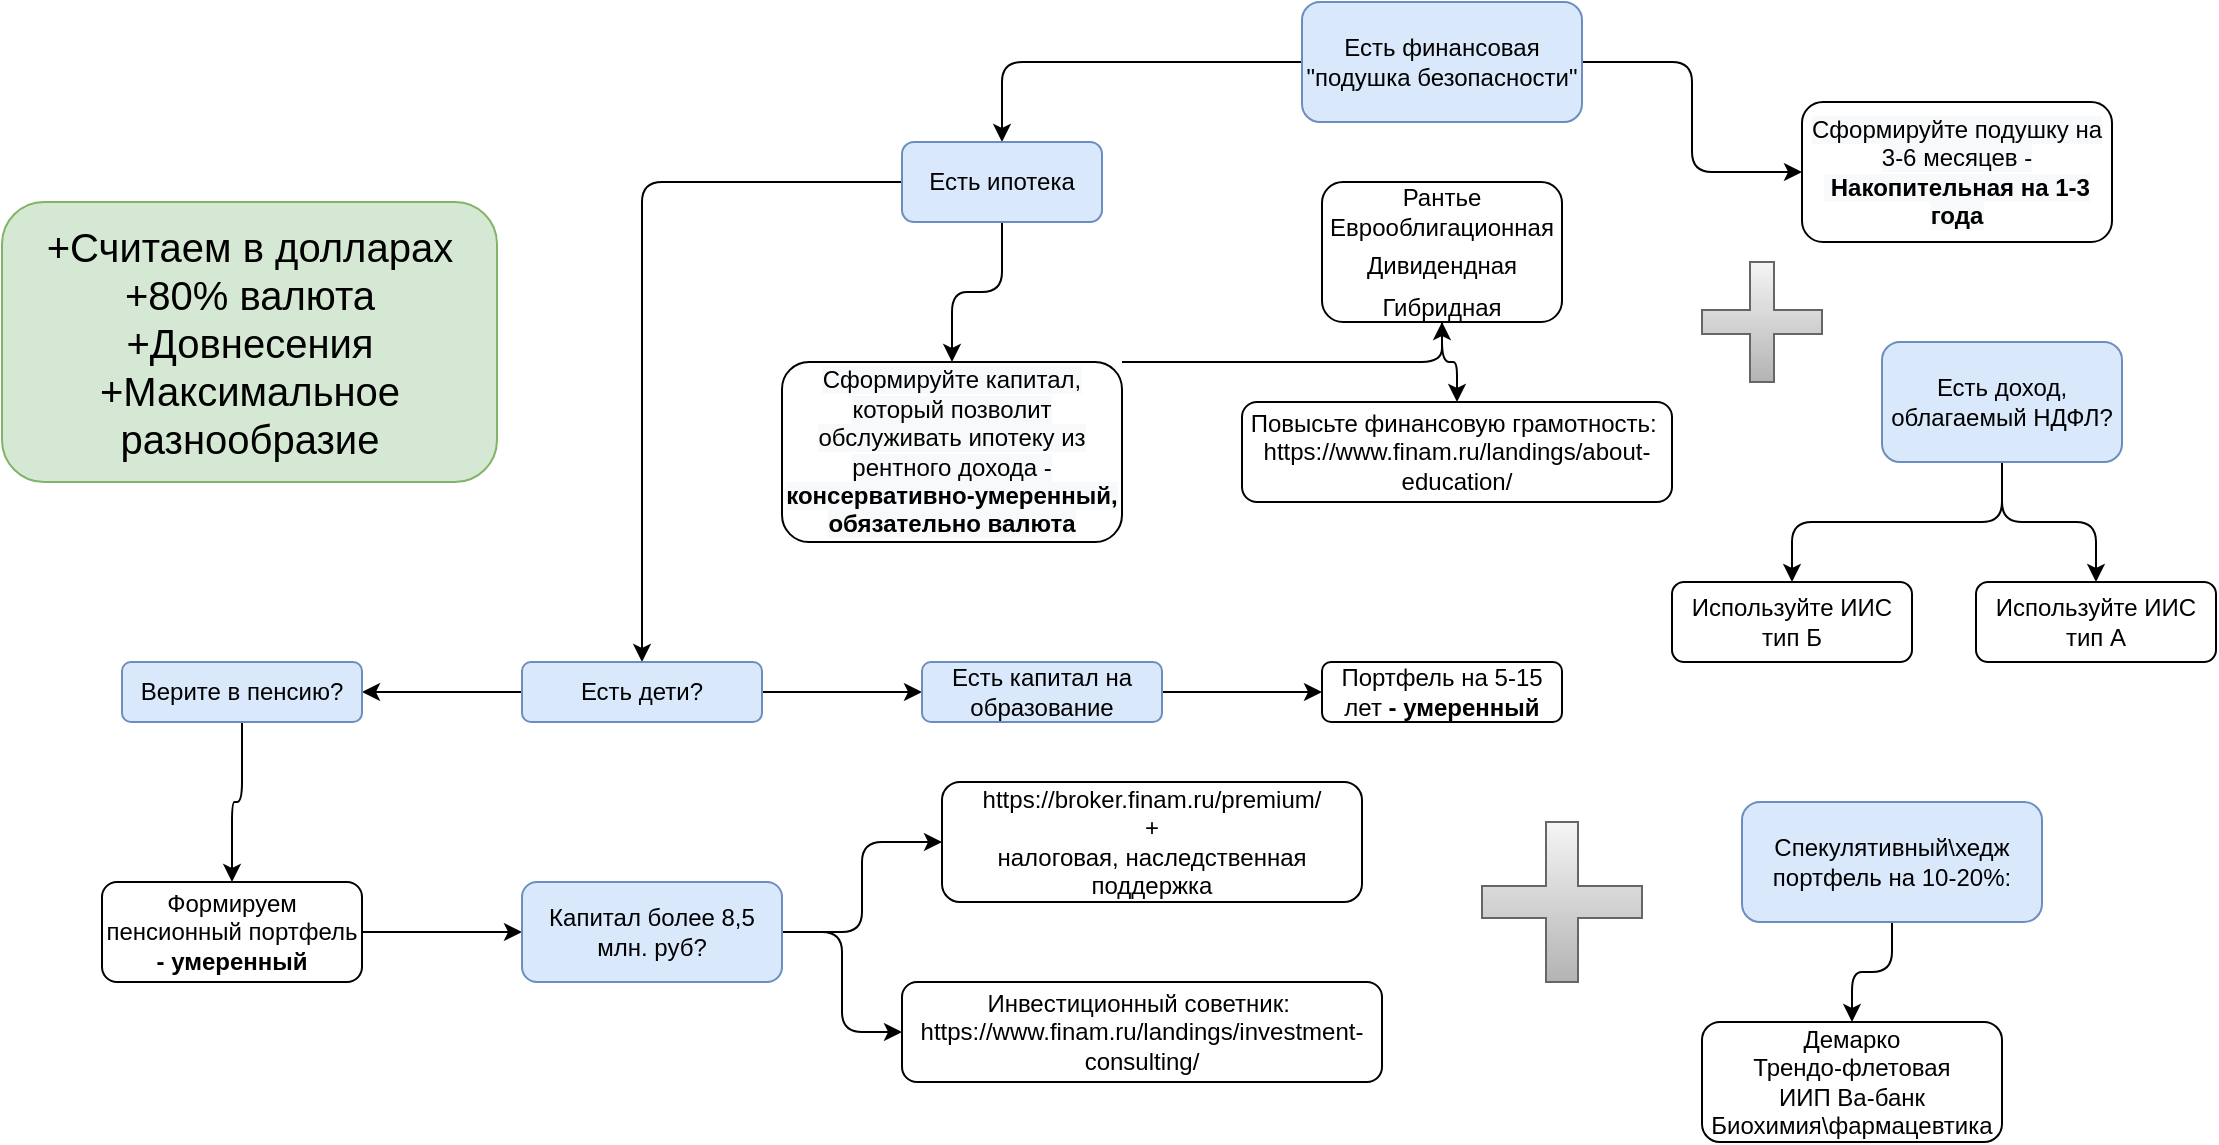 <mxfile version="14.2.9" type="github">
  <diagram id="C5RBs43oDa-KdzZeNtuy" name="Page-1">
    <mxGraphModel dx="2249" dy="715" grid="1" gridSize="10" guides="1" tooltips="1" connect="1" arrows="1" fold="1" page="1" pageScale="1" pageWidth="827" pageHeight="1169" math="0" shadow="0">
      <root>
        <mxCell id="WIyWlLk6GJQsqaUBKTNV-0" />
        <mxCell id="WIyWlLk6GJQsqaUBKTNV-1" parent="WIyWlLk6GJQsqaUBKTNV-0" />
        <mxCell id="j4OwykT1YIiqYT3F0PSi-14" value="" style="edgeStyle=orthogonalEdgeStyle;curved=0;rounded=1;sketch=0;orthogonalLoop=1;jettySize=auto;html=1;" edge="1" parent="WIyWlLk6GJQsqaUBKTNV-1" source="WIyWlLk6GJQsqaUBKTNV-3" target="j4OwykT1YIiqYT3F0PSi-13">
          <mxGeometry relative="1" as="geometry" />
        </mxCell>
        <mxCell id="j4OwykT1YIiqYT3F0PSi-21" value="" style="edgeStyle=orthogonalEdgeStyle;curved=0;rounded=1;sketch=0;orthogonalLoop=1;jettySize=auto;html=1;" edge="1" parent="WIyWlLk6GJQsqaUBKTNV-1" source="WIyWlLk6GJQsqaUBKTNV-3" target="j4OwykT1YIiqYT3F0PSi-20">
          <mxGeometry relative="1" as="geometry" />
        </mxCell>
        <mxCell id="WIyWlLk6GJQsqaUBKTNV-3" value="&lt;font style=&quot;font-size: 12px&quot;&gt;Есть финансовая &quot;подушка безопасности&quot;&lt;/font&gt;" style="rounded=1;whiteSpace=wrap;html=1;fontSize=12;glass=0;strokeWidth=1;shadow=0;fillColor=#dae8fc;strokeColor=#6c8ebf;" parent="WIyWlLk6GJQsqaUBKTNV-1" vertex="1">
          <mxGeometry x="370" y="10" width="140" height="60" as="geometry" />
        </mxCell>
        <mxCell id="j4OwykT1YIiqYT3F0PSi-12" value="" style="edgeStyle=orthogonalEdgeStyle;curved=0;rounded=1;sketch=0;orthogonalLoop=1;jettySize=auto;html=1;" edge="1" parent="WIyWlLk6GJQsqaUBKTNV-1" source="j4OwykT1YIiqYT3F0PSi-10" target="j4OwykT1YIiqYT3F0PSi-11">
          <mxGeometry relative="1" as="geometry" />
        </mxCell>
        <mxCell id="j4OwykT1YIiqYT3F0PSi-18" value="" style="edgeStyle=orthogonalEdgeStyle;curved=0;rounded=1;sketch=0;orthogonalLoop=1;jettySize=auto;html=1;" edge="1" parent="WIyWlLk6GJQsqaUBKTNV-1" source="j4OwykT1YIiqYT3F0PSi-10" target="j4OwykT1YIiqYT3F0PSi-17">
          <mxGeometry relative="1" as="geometry" />
        </mxCell>
        <mxCell id="j4OwykT1YIiqYT3F0PSi-10" value="&lt;font style=&quot;font-size: 12px&quot;&gt;Есть доход, облагаемый НДФЛ?&lt;/font&gt;" style="rounded=1;whiteSpace=wrap;html=1;fontSize=12;glass=0;strokeWidth=1;shadow=0;fillColor=#dae8fc;strokeColor=#6c8ebf;" vertex="1" parent="WIyWlLk6GJQsqaUBKTNV-1">
          <mxGeometry x="660" y="180" width="120" height="60" as="geometry" />
        </mxCell>
        <mxCell id="j4OwykT1YIiqYT3F0PSi-11" value="&lt;font style=&quot;font-size: 12px&quot;&gt;Используйте ИИС тип А&lt;/font&gt;" style="rounded=1;whiteSpace=wrap;html=1;fontSize=12;glass=0;strokeWidth=1;shadow=0;" vertex="1" parent="WIyWlLk6GJQsqaUBKTNV-1">
          <mxGeometry x="707" y="300" width="120" height="40" as="geometry" />
        </mxCell>
        <mxCell id="j4OwykT1YIiqYT3F0PSi-13" value="&lt;font style=&quot;font-size: 12px&quot;&gt;&lt;span style=&quot;color: rgb(0 , 0 , 0) ; font-family: &amp;#34;helvetica&amp;#34; ; font-style: normal ; font-weight: 400 ; letter-spacing: normal ; text-align: center ; text-indent: 0px ; text-transform: none ; word-spacing: 0px ; background-color: rgb(248 , 249 , 250) ; display: inline ; float: none&quot;&gt;Сформируйте подушку на 3-6 месяцев -&lt;span&gt;&amp;nbsp;&lt;/span&gt;&lt;/span&gt;&lt;b style=&quot;color: rgb(0 , 0 , 0) ; font-family: &amp;#34;helvetica&amp;#34; ; font-style: normal ; letter-spacing: normal ; text-align: center ; text-indent: 0px ; text-transform: none ; word-spacing: 0px ; background-color: rgb(248 , 249 , 250)&quot;&gt;Накопительная на 1-3 года&lt;/b&gt;&lt;br&gt;&lt;/font&gt;" style="whiteSpace=wrap;html=1;rounded=1;shadow=0;strokeWidth=1;glass=0;" vertex="1" parent="WIyWlLk6GJQsqaUBKTNV-1">
          <mxGeometry x="620" y="60" width="155" height="70" as="geometry" />
        </mxCell>
        <mxCell id="j4OwykT1YIiqYT3F0PSi-17" value="&lt;font style=&quot;font-size: 12px&quot;&gt;Используйте ИИС тип Б&lt;/font&gt;" style="rounded=1;whiteSpace=wrap;html=1;fontSize=12;glass=0;strokeWidth=1;shadow=0;" vertex="1" parent="WIyWlLk6GJQsqaUBKTNV-1">
          <mxGeometry x="555" y="300" width="120" height="40" as="geometry" />
        </mxCell>
        <mxCell id="j4OwykT1YIiqYT3F0PSi-19" value="&lt;span style=&quot;font-size: 26px&quot;&gt;&lt;br&gt;&lt;/span&gt;" style="edgeLabel;html=1;align=center;verticalAlign=middle;resizable=0;points=[];" vertex="1" connectable="0" parent="WIyWlLk6GJQsqaUBKTNV-1">
          <mxGeometry x="270" y="30" as="geometry">
            <mxPoint x="38" y="166" as="offset" />
          </mxGeometry>
        </mxCell>
        <mxCell id="j4OwykT1YIiqYT3F0PSi-33" value="" style="edgeStyle=orthogonalEdgeStyle;curved=0;rounded=1;sketch=0;orthogonalLoop=1;jettySize=auto;html=1;" edge="1" parent="WIyWlLk6GJQsqaUBKTNV-1" source="j4OwykT1YIiqYT3F0PSi-20" target="j4OwykT1YIiqYT3F0PSi-32">
          <mxGeometry relative="1" as="geometry" />
        </mxCell>
        <mxCell id="j4OwykT1YIiqYT3F0PSi-40" value="" style="edgeStyle=orthogonalEdgeStyle;curved=0;rounded=1;sketch=0;orthogonalLoop=1;jettySize=auto;html=1;" edge="1" parent="WIyWlLk6GJQsqaUBKTNV-1" source="j4OwykT1YIiqYT3F0PSi-20" target="j4OwykT1YIiqYT3F0PSi-39">
          <mxGeometry relative="1" as="geometry" />
        </mxCell>
        <mxCell id="j4OwykT1YIiqYT3F0PSi-20" value="&lt;font style=&quot;font-size: 12px&quot;&gt;Есть ипотека&lt;/font&gt;" style="rounded=1;whiteSpace=wrap;html=1;fontSize=12;glass=0;strokeWidth=1;shadow=0;fillColor=#dae8fc;strokeColor=#6c8ebf;" vertex="1" parent="WIyWlLk6GJQsqaUBKTNV-1">
          <mxGeometry x="170" y="80" width="100" height="40" as="geometry" />
        </mxCell>
        <mxCell id="j4OwykT1YIiqYT3F0PSi-28" value="Повысьте финансовую грамотность:&amp;nbsp;&lt;br&gt;https://www.finam.ru/landings/about-education/" style="whiteSpace=wrap;html=1;rounded=1;shadow=0;strokeWidth=1;glass=0;" vertex="1" parent="WIyWlLk6GJQsqaUBKTNV-1">
          <mxGeometry x="340" y="210" width="215" height="50" as="geometry" />
        </mxCell>
        <mxCell id="j4OwykT1YIiqYT3F0PSi-35" value="" style="edgeStyle=orthogonalEdgeStyle;curved=0;rounded=1;sketch=0;orthogonalLoop=1;jettySize=auto;html=1;" edge="1" parent="WIyWlLk6GJQsqaUBKTNV-1" source="j4OwykT1YIiqYT3F0PSi-30" target="j4OwykT1YIiqYT3F0PSi-28">
          <mxGeometry relative="1" as="geometry" />
        </mxCell>
        <mxCell id="j4OwykT1YIiqYT3F0PSi-30" value="&lt;font&gt;Рантье&lt;br&gt;Еврооблигационная&lt;br&gt;&lt;/font&gt;&lt;h2 class=&quot;b-main-title float_left&quot; style=&quot;outline: none ; margin: 0px ; padding: 0px 0px 4px ; font-weight: normal ; font-stretch: normal ; line-height: 1.2 ; font-family: &amp;#34;arial&amp;#34; , sans-serif ; background-color: rgb(255 , 255 , 255)&quot;&gt;&lt;span style=&quot;font-size: 12px&quot;&gt;Дивидендная&lt;/span&gt;&lt;/h2&gt;&lt;div&gt;Гибридная&lt;/div&gt;" style="whiteSpace=wrap;html=1;rounded=1;shadow=0;strokeWidth=1;glass=0;" vertex="1" parent="WIyWlLk6GJQsqaUBKTNV-1">
          <mxGeometry x="380" y="100" width="120" height="70" as="geometry" />
        </mxCell>
        <mxCell id="j4OwykT1YIiqYT3F0PSi-34" value="" style="edgeStyle=orthogonalEdgeStyle;curved=0;rounded=1;sketch=0;orthogonalLoop=1;jettySize=auto;html=1;" edge="1" parent="WIyWlLk6GJQsqaUBKTNV-1" source="j4OwykT1YIiqYT3F0PSi-32" target="j4OwykT1YIiqYT3F0PSi-30">
          <mxGeometry relative="1" as="geometry">
            <Array as="points">
              <mxPoint x="440" y="190" />
            </Array>
          </mxGeometry>
        </mxCell>
        <mxCell id="j4OwykT1YIiqYT3F0PSi-32" value="&lt;span style=&quot;color: rgb(0 , 0 , 0) ; font-family: &amp;#34;helvetica&amp;#34; ; font-size: 12px ; font-style: normal ; font-weight: 400 ; letter-spacing: normal ; text-align: center ; text-indent: 0px ; text-transform: none ; word-spacing: 0px ; background-color: rgb(248 , 249 , 250) ; display: inline ; float: none&quot;&gt;Сформируйте капитал, который позволит обслуживать ипотеку из рентного дохода - &lt;/span&gt;&lt;span style=&quot;color: rgb(0 , 0 , 0) ; font-family: &amp;#34;helvetica&amp;#34; ; font-size: 12px ; font-style: normal ; letter-spacing: normal ; text-align: center ; text-indent: 0px ; text-transform: none ; word-spacing: 0px ; background-color: rgb(248 , 249 , 250) ; display: inline ; float: none&quot;&gt;&lt;b&gt;консервативно-умеренный, обязательно валюта&lt;/b&gt;&lt;/span&gt;" style="whiteSpace=wrap;html=1;rounded=1;shadow=0;strokeWidth=1;glass=0;" vertex="1" parent="WIyWlLk6GJQsqaUBKTNV-1">
          <mxGeometry x="110" y="190" width="170" height="90" as="geometry" />
        </mxCell>
        <mxCell id="j4OwykT1YIiqYT3F0PSi-42" value="" style="edgeStyle=orthogonalEdgeStyle;curved=0;rounded=1;sketch=0;orthogonalLoop=1;jettySize=auto;html=1;" edge="1" parent="WIyWlLk6GJQsqaUBKTNV-1" source="j4OwykT1YIiqYT3F0PSi-39" target="j4OwykT1YIiqYT3F0PSi-41">
          <mxGeometry relative="1" as="geometry" />
        </mxCell>
        <mxCell id="j4OwykT1YIiqYT3F0PSi-44" value="" style="edgeStyle=orthogonalEdgeStyle;curved=0;rounded=1;sketch=0;orthogonalLoop=1;jettySize=auto;html=1;" edge="1" parent="WIyWlLk6GJQsqaUBKTNV-1" source="j4OwykT1YIiqYT3F0PSi-39" target="j4OwykT1YIiqYT3F0PSi-43">
          <mxGeometry relative="1" as="geometry" />
        </mxCell>
        <mxCell id="j4OwykT1YIiqYT3F0PSi-39" value="Есть дети?" style="rounded=1;whiteSpace=wrap;html=1;fontSize=12;glass=0;strokeWidth=1;shadow=0;fillColor=#dae8fc;strokeColor=#6c8ebf;" vertex="1" parent="WIyWlLk6GJQsqaUBKTNV-1">
          <mxGeometry x="-20" y="340" width="120" height="30" as="geometry" />
        </mxCell>
        <mxCell id="j4OwykT1YIiqYT3F0PSi-46" value="" style="edgeStyle=orthogonalEdgeStyle;curved=0;rounded=1;sketch=0;orthogonalLoop=1;jettySize=auto;html=1;" edge="1" parent="WIyWlLk6GJQsqaUBKTNV-1" source="j4OwykT1YIiqYT3F0PSi-41" target="j4OwykT1YIiqYT3F0PSi-45">
          <mxGeometry relative="1" as="geometry" />
        </mxCell>
        <mxCell id="j4OwykT1YIiqYT3F0PSi-41" value="Есть капитал на образование" style="rounded=1;whiteSpace=wrap;html=1;fontSize=12;glass=0;strokeWidth=1;shadow=0;fillColor=#dae8fc;strokeColor=#6c8ebf;" vertex="1" parent="WIyWlLk6GJQsqaUBKTNV-1">
          <mxGeometry x="180" y="340" width="120" height="30" as="geometry" />
        </mxCell>
        <mxCell id="j4OwykT1YIiqYT3F0PSi-50" value="" style="edgeStyle=orthogonalEdgeStyle;curved=0;rounded=1;sketch=0;orthogonalLoop=1;jettySize=auto;html=1;" edge="1" parent="WIyWlLk6GJQsqaUBKTNV-1" source="j4OwykT1YIiqYT3F0PSi-43" target="j4OwykT1YIiqYT3F0PSi-49">
          <mxGeometry relative="1" as="geometry" />
        </mxCell>
        <mxCell id="j4OwykT1YIiqYT3F0PSi-43" value="Верите в пенсию?" style="rounded=1;whiteSpace=wrap;html=1;fontSize=12;glass=0;strokeWidth=1;shadow=0;fillColor=#dae8fc;strokeColor=#6c8ebf;" vertex="1" parent="WIyWlLk6GJQsqaUBKTNV-1">
          <mxGeometry x="-220" y="340" width="120" height="30" as="geometry" />
        </mxCell>
        <mxCell id="j4OwykT1YIiqYT3F0PSi-45" value="Портфель на 5-15 лет &lt;b&gt;- умеренный&lt;/b&gt;" style="rounded=1;whiteSpace=wrap;html=1;fontSize=12;glass=0;strokeWidth=1;shadow=0;" vertex="1" parent="WIyWlLk6GJQsqaUBKTNV-1">
          <mxGeometry x="380" y="340" width="120" height="30" as="geometry" />
        </mxCell>
        <mxCell id="j4OwykT1YIiqYT3F0PSi-52" value="" style="edgeStyle=orthogonalEdgeStyle;curved=0;rounded=1;sketch=0;orthogonalLoop=1;jettySize=auto;html=1;" edge="1" parent="WIyWlLk6GJQsqaUBKTNV-1" source="j4OwykT1YIiqYT3F0PSi-49" target="j4OwykT1YIiqYT3F0PSi-51">
          <mxGeometry relative="1" as="geometry" />
        </mxCell>
        <mxCell id="j4OwykT1YIiqYT3F0PSi-49" value="Формируем пенсионный портфель &lt;b&gt;- умеренный&lt;/b&gt;" style="rounded=1;whiteSpace=wrap;html=1;fontSize=12;glass=0;strokeWidth=1;shadow=0;" vertex="1" parent="WIyWlLk6GJQsqaUBKTNV-1">
          <mxGeometry x="-230" y="450" width="130" height="50" as="geometry" />
        </mxCell>
        <mxCell id="j4OwykT1YIiqYT3F0PSi-54" value="" style="edgeStyle=orthogonalEdgeStyle;curved=0;rounded=1;sketch=0;orthogonalLoop=1;jettySize=auto;html=1;" edge="1" parent="WIyWlLk6GJQsqaUBKTNV-1" source="j4OwykT1YIiqYT3F0PSi-51" target="j4OwykT1YIiqYT3F0PSi-53">
          <mxGeometry relative="1" as="geometry" />
        </mxCell>
        <mxCell id="j4OwykT1YIiqYT3F0PSi-60" value="" style="edgeStyle=orthogonalEdgeStyle;curved=0;rounded=1;sketch=0;orthogonalLoop=1;jettySize=auto;html=1;" edge="1" parent="WIyWlLk6GJQsqaUBKTNV-1" source="j4OwykT1YIiqYT3F0PSi-51" target="j4OwykT1YIiqYT3F0PSi-59">
          <mxGeometry relative="1" as="geometry" />
        </mxCell>
        <mxCell id="j4OwykT1YIiqYT3F0PSi-51" value="Капитал более 8,5 млн. руб?" style="rounded=1;whiteSpace=wrap;html=1;fontSize=12;glass=0;strokeWidth=1;shadow=0;fillColor=#dae8fc;strokeColor=#6c8ebf;" vertex="1" parent="WIyWlLk6GJQsqaUBKTNV-1">
          <mxGeometry x="-20" y="450" width="130" height="50" as="geometry" />
        </mxCell>
        <mxCell id="j4OwykT1YIiqYT3F0PSi-53" value="https://broker.finam.ru/premium/&lt;br&gt;+&lt;br&gt;налоговая, наследственная поддержка" style="rounded=1;whiteSpace=wrap;html=1;fontSize=12;glass=0;strokeWidth=1;shadow=0;" vertex="1" parent="WIyWlLk6GJQsqaUBKTNV-1">
          <mxGeometry x="190" y="400" width="210" height="60" as="geometry" />
        </mxCell>
        <mxCell id="j4OwykT1YIiqYT3F0PSi-59" value="Инвестиционный советник:&amp;nbsp;&lt;br&gt;https://www.finam.ru/landings/investment-consulting/" style="rounded=1;whiteSpace=wrap;html=1;fontSize=12;glass=0;strokeWidth=1;shadow=0;" vertex="1" parent="WIyWlLk6GJQsqaUBKTNV-1">
          <mxGeometry x="170" y="500" width="240" height="50" as="geometry" />
        </mxCell>
        <mxCell id="j4OwykT1YIiqYT3F0PSi-63" value="" style="edgeStyle=orthogonalEdgeStyle;curved=0;rounded=1;sketch=0;orthogonalLoop=1;jettySize=auto;html=1;" edge="1" parent="WIyWlLk6GJQsqaUBKTNV-1" source="j4OwykT1YIiqYT3F0PSi-61" target="j4OwykT1YIiqYT3F0PSi-62">
          <mxGeometry relative="1" as="geometry" />
        </mxCell>
        <mxCell id="j4OwykT1YIiqYT3F0PSi-61" value="Спекулятивный\хедж портфель на 10-20%:" style="rounded=1;whiteSpace=wrap;html=1;fontSize=12;glass=0;strokeWidth=1;shadow=0;fillColor=#dae8fc;strokeColor=#6c8ebf;" vertex="1" parent="WIyWlLk6GJQsqaUBKTNV-1">
          <mxGeometry x="590" y="410" width="150" height="60" as="geometry" />
        </mxCell>
        <mxCell id="j4OwykT1YIiqYT3F0PSi-62" value="Демарко&lt;br&gt;Трендо-флетовая&lt;br&gt;ИИП Ва-банк&lt;br&gt;Биохимия\фармацевтика" style="rounded=1;whiteSpace=wrap;html=1;fontSize=12;glass=0;strokeWidth=1;shadow=0;" vertex="1" parent="WIyWlLk6GJQsqaUBKTNV-1">
          <mxGeometry x="570" y="520" width="150" height="60" as="geometry" />
        </mxCell>
        <mxCell id="j4OwykT1YIiqYT3F0PSi-71" value="&lt;font style=&quot;font-size: 20px&quot;&gt;+Считаем в долларах&lt;br&gt;+80% валюта&lt;br&gt;+Довнесения&lt;br&gt;+Максимальное разнообразие&lt;/font&gt;" style="rounded=1;whiteSpace=wrap;html=1;fontSize=12;glass=0;strokeWidth=1;shadow=0;fillColor=#d5e8d4;strokeColor=#82b366;" vertex="1" parent="WIyWlLk6GJQsqaUBKTNV-1">
          <mxGeometry x="-280" y="110" width="247.5" height="140" as="geometry" />
        </mxCell>
        <mxCell id="j4OwykT1YIiqYT3F0PSi-97" value="" style="shape=cross;whiteSpace=wrap;html=1;rounded=1;shadow=0;glass=0;strokeWidth=1;gradientColor=#b3b3b3;fillColor=#f5f5f5;strokeColor=#666666;" vertex="1" parent="WIyWlLk6GJQsqaUBKTNV-1">
          <mxGeometry x="460" y="420" width="80" height="80" as="geometry" />
        </mxCell>
        <mxCell id="j4OwykT1YIiqYT3F0PSi-99" value="" style="shape=cross;whiteSpace=wrap;html=1;rounded=1;shadow=0;glass=0;strokeWidth=1;gradientColor=#b3b3b3;fillColor=#f5f5f5;strokeColor=#666666;" vertex="1" parent="WIyWlLk6GJQsqaUBKTNV-1">
          <mxGeometry x="570" y="140" width="60" height="60" as="geometry" />
        </mxCell>
      </root>
    </mxGraphModel>
  </diagram>
</mxfile>
